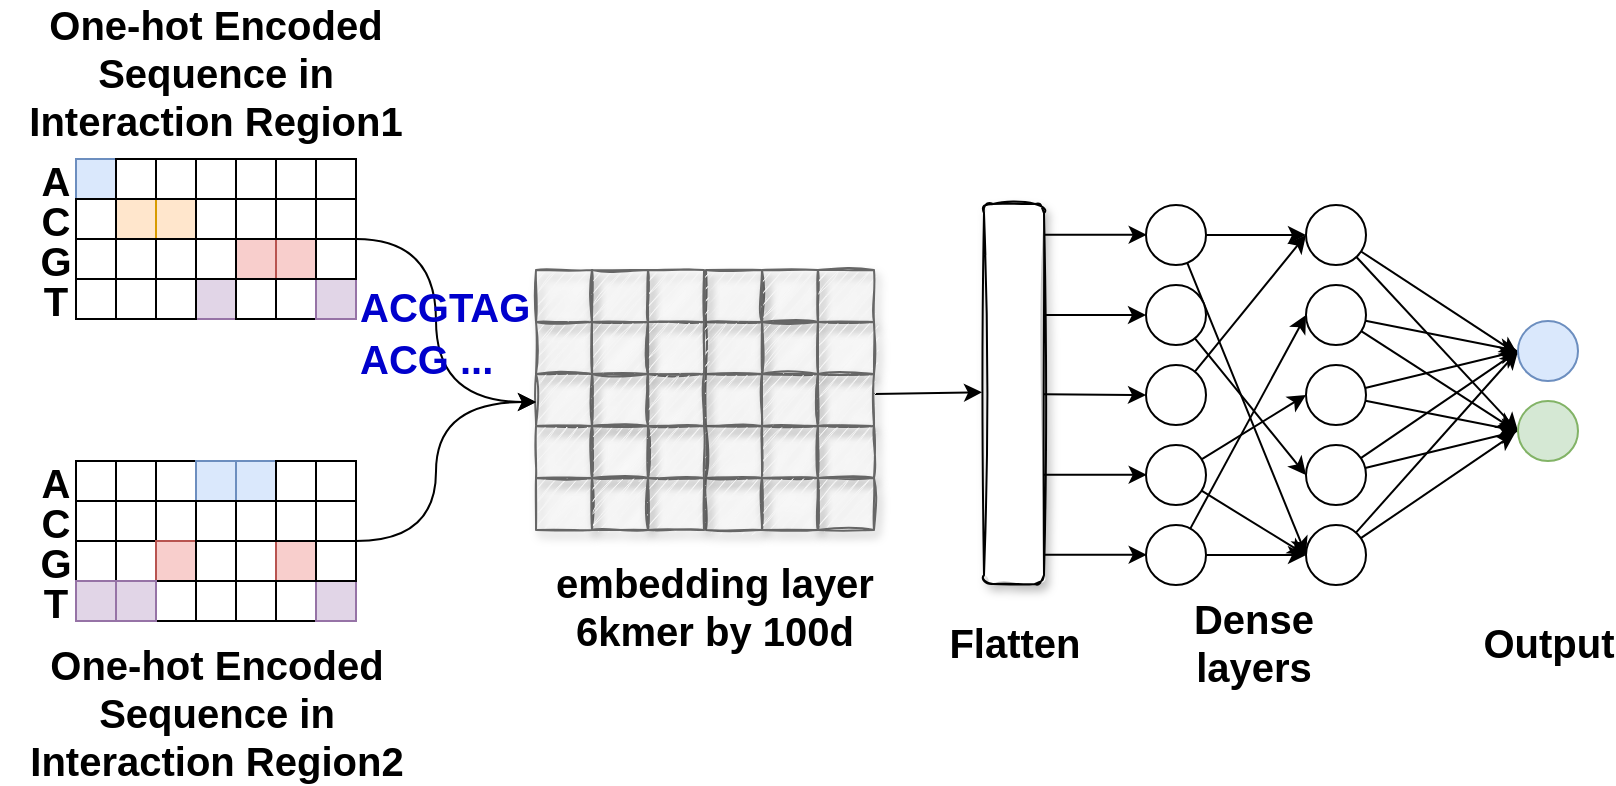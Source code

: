 <mxfile version="14.8.5" type="github">
  <diagram id="gIogGsXuzQi1VI0tjLUq" name="Page-1">
    <mxGraphModel dx="981" dy="526" grid="1" gridSize="10" guides="1" tooltips="1" connect="1" arrows="1" fold="1" page="1" pageScale="1" pageWidth="4681" pageHeight="3300" math="0" shadow="0">
      <root>
        <mxCell id="0" />
        <mxCell id="1" parent="0" />
        <mxCell id="4BS046eD1vQbMhQOOICh-2" value="" style="rounded=0;whiteSpace=wrap;html=1;shadow=1;glass=0;sketch=1;fillColor=#f5f5f5;strokeColor=#666666;fontColor=#333333;fontStyle=1;fontSize=20;" vertex="1" parent="1">
          <mxGeometry x="615" y="259" width="28" height="26" as="geometry" />
        </mxCell>
        <mxCell id="4BS046eD1vQbMhQOOICh-3" value="" style="rounded=0;whiteSpace=wrap;html=1;shadow=1;glass=0;sketch=1;fillColor=#f5f5f5;strokeColor=#666666;fontColor=#333333;fontStyle=1;fontSize=20;" vertex="1" parent="1">
          <mxGeometry x="643" y="259" width="28" height="26" as="geometry" />
        </mxCell>
        <mxCell id="4BS046eD1vQbMhQOOICh-4" value="" style="rounded=0;whiteSpace=wrap;html=1;shadow=1;glass=0;sketch=1;fillColor=#f5f5f5;strokeColor=#666666;fontColor=#333333;fontStyle=1;fontSize=20;" vertex="1" parent="1">
          <mxGeometry x="671" y="259" width="28" height="26" as="geometry" />
        </mxCell>
        <mxCell id="4BS046eD1vQbMhQOOICh-5" value="" style="rounded=0;whiteSpace=wrap;html=1;shadow=1;glass=0;sketch=1;fillColor=#f5f5f5;strokeColor=#666666;fontColor=#333333;fontStyle=1;fontSize=20;" vertex="1" parent="1">
          <mxGeometry x="615" y="285" width="28" height="26" as="geometry" />
        </mxCell>
        <mxCell id="4BS046eD1vQbMhQOOICh-6" value="" style="rounded=0;whiteSpace=wrap;html=1;shadow=1;glass=0;sketch=1;fillColor=#f5f5f5;strokeColor=#666666;fontColor=#333333;fontStyle=1;fontSize=20;" vertex="1" parent="1">
          <mxGeometry x="643" y="285" width="28" height="26" as="geometry" />
        </mxCell>
        <mxCell id="4BS046eD1vQbMhQOOICh-7" value="" style="rounded=0;whiteSpace=wrap;html=1;shadow=1;glass=0;sketch=1;fillColor=#f5f5f5;strokeColor=#666666;fontColor=#333333;fontStyle=1;fontSize=20;" vertex="1" parent="1">
          <mxGeometry x="671" y="285" width="28" height="26" as="geometry" />
        </mxCell>
        <mxCell id="4BS046eD1vQbMhQOOICh-8" value="" style="rounded=0;whiteSpace=wrap;html=1;shadow=1;glass=0;sketch=1;fillColor=#f5f5f5;strokeColor=#666666;fontColor=#333333;fontStyle=1;fontSize=20;" vertex="1" parent="1">
          <mxGeometry x="615" y="311" width="28" height="26" as="geometry" />
        </mxCell>
        <mxCell id="4BS046eD1vQbMhQOOICh-9" value="" style="rounded=0;whiteSpace=wrap;html=1;shadow=1;glass=0;sketch=1;fillColor=#f5f5f5;strokeColor=#666666;fontColor=#333333;fontStyle=1;fontSize=20;" vertex="1" parent="1">
          <mxGeometry x="643" y="311" width="28" height="26" as="geometry" />
        </mxCell>
        <mxCell id="4BS046eD1vQbMhQOOICh-156" style="edgeStyle=none;rounded=0;orthogonalLoop=1;jettySize=auto;html=1;fontStyle=1;fontSize=20;" edge="1" parent="1">
          <mxGeometry relative="1" as="geometry">
            <mxPoint x="699" y="321" as="sourcePoint" />
            <mxPoint x="753.001" y="320.183" as="targetPoint" />
          </mxGeometry>
        </mxCell>
        <mxCell id="4BS046eD1vQbMhQOOICh-10" value="" style="rounded=0;whiteSpace=wrap;html=1;shadow=1;glass=0;sketch=1;fillColor=#f5f5f5;strokeColor=#666666;fontColor=#333333;fontStyle=1;fontSize=20;" vertex="1" parent="1">
          <mxGeometry x="671" y="311" width="28" height="26" as="geometry" />
        </mxCell>
        <mxCell id="4BS046eD1vQbMhQOOICh-11" value="" style="rounded=0;whiteSpace=wrap;html=1;shadow=1;glass=0;sketch=1;fillColor=#f5f5f5;strokeColor=#666666;fontColor=#333333;fontStyle=1;fontSize=20;" vertex="1" parent="1">
          <mxGeometry x="615" y="337" width="28" height="26" as="geometry" />
        </mxCell>
        <mxCell id="4BS046eD1vQbMhQOOICh-12" value="" style="rounded=0;whiteSpace=wrap;html=1;shadow=1;glass=0;sketch=1;fillColor=#f5f5f5;strokeColor=#666666;fontColor=#333333;fontStyle=1;fontSize=20;" vertex="1" parent="1">
          <mxGeometry x="643" y="337" width="28" height="26" as="geometry" />
        </mxCell>
        <mxCell id="4BS046eD1vQbMhQOOICh-13" value="" style="rounded=0;whiteSpace=wrap;html=1;shadow=1;glass=0;sketch=1;fillColor=#f5f5f5;strokeColor=#666666;fontColor=#333333;fontStyle=1;fontSize=20;" vertex="1" parent="1">
          <mxGeometry x="671" y="337" width="28" height="26" as="geometry" />
        </mxCell>
        <mxCell id="4BS046eD1vQbMhQOOICh-14" value="" style="rounded=0;whiteSpace=wrap;html=1;shadow=1;glass=0;sketch=1;fillColor=#f5f5f5;strokeColor=#666666;fontColor=#333333;fontStyle=1;fontSize=20;" vertex="1" parent="1">
          <mxGeometry x="615" y="363" width="28" height="26" as="geometry" />
        </mxCell>
        <mxCell id="4BS046eD1vQbMhQOOICh-15" value="" style="rounded=0;whiteSpace=wrap;html=1;shadow=1;glass=0;sketch=1;fillColor=#f5f5f5;strokeColor=#666666;fontColor=#333333;fontStyle=1;fontSize=20;" vertex="1" parent="1">
          <mxGeometry x="643" y="363" width="28" height="26" as="geometry" />
        </mxCell>
        <mxCell id="4BS046eD1vQbMhQOOICh-16" value="" style="rounded=0;whiteSpace=wrap;html=1;shadow=1;glass=0;sketch=1;fillColor=#f5f5f5;strokeColor=#666666;fontColor=#333333;fontStyle=1;fontSize=20;" vertex="1" parent="1">
          <mxGeometry x="671" y="363" width="28" height="26" as="geometry" />
        </mxCell>
        <mxCell id="4BS046eD1vQbMhQOOICh-17" value="" style="rounded=0;whiteSpace=wrap;html=1;shadow=1;glass=0;sketch=1;fillColor=#f5f5f5;strokeColor=#666666;fontColor=#333333;fontStyle=1;fontSize=20;" vertex="1" parent="1">
          <mxGeometry x="530" y="259" width="28" height="26" as="geometry" />
        </mxCell>
        <mxCell id="4BS046eD1vQbMhQOOICh-18" value="" style="rounded=0;whiteSpace=wrap;html=1;shadow=1;glass=0;sketch=1;fillColor=#f5f5f5;strokeColor=#666666;fontColor=#333333;fontStyle=1;fontSize=20;" vertex="1" parent="1">
          <mxGeometry x="558" y="259" width="28" height="26" as="geometry" />
        </mxCell>
        <mxCell id="4BS046eD1vQbMhQOOICh-19" value="" style="rounded=0;whiteSpace=wrap;html=1;shadow=1;glass=0;sketch=1;fillColor=#f5f5f5;strokeColor=#666666;fontColor=#333333;fontStyle=1;fontSize=20;" vertex="1" parent="1">
          <mxGeometry x="586" y="259" width="28" height="26" as="geometry" />
        </mxCell>
        <mxCell id="4BS046eD1vQbMhQOOICh-20" value="" style="rounded=0;whiteSpace=wrap;html=1;shadow=1;glass=0;sketch=1;fillColor=#f5f5f5;strokeColor=#666666;fontColor=#333333;fontStyle=1;fontSize=20;" vertex="1" parent="1">
          <mxGeometry x="530" y="285" width="28" height="26" as="geometry" />
        </mxCell>
        <mxCell id="4BS046eD1vQbMhQOOICh-21" value="" style="rounded=0;whiteSpace=wrap;html=1;shadow=1;glass=0;sketch=1;fillColor=#f5f5f5;strokeColor=#666666;fontColor=#333333;fontStyle=1;fontSize=20;" vertex="1" parent="1">
          <mxGeometry x="558" y="285" width="28" height="26" as="geometry" />
        </mxCell>
        <mxCell id="4BS046eD1vQbMhQOOICh-22" value="" style="rounded=0;whiteSpace=wrap;html=1;shadow=1;glass=0;sketch=1;fillColor=#f5f5f5;strokeColor=#666666;fontColor=#333333;fontStyle=1;fontSize=20;" vertex="1" parent="1">
          <mxGeometry x="586" y="285" width="28" height="26" as="geometry" />
        </mxCell>
        <mxCell id="4BS046eD1vQbMhQOOICh-23" value="" style="rounded=0;whiteSpace=wrap;html=1;shadow=1;glass=0;sketch=1;fillColor=#f5f5f5;strokeColor=#666666;fontColor=#333333;fontStyle=1;fontSize=20;" vertex="1" parent="1">
          <mxGeometry x="530" y="311" width="28" height="26" as="geometry" />
        </mxCell>
        <mxCell id="4BS046eD1vQbMhQOOICh-24" value="" style="rounded=0;whiteSpace=wrap;html=1;shadow=1;glass=0;sketch=1;fillColor=#f5f5f5;strokeColor=#666666;fontColor=#333333;fontStyle=1;fontSize=20;" vertex="1" parent="1">
          <mxGeometry x="558" y="311" width="28" height="26" as="geometry" />
        </mxCell>
        <mxCell id="4BS046eD1vQbMhQOOICh-25" value="" style="rounded=0;whiteSpace=wrap;html=1;shadow=1;glass=0;sketch=1;fillColor=#f5f5f5;strokeColor=#666666;fontColor=#333333;fontStyle=1;fontSize=20;" vertex="1" parent="1">
          <mxGeometry x="586" y="311" width="28" height="26" as="geometry" />
        </mxCell>
        <mxCell id="4BS046eD1vQbMhQOOICh-26" value="" style="rounded=0;whiteSpace=wrap;html=1;shadow=1;glass=0;sketch=1;fillColor=#f5f5f5;strokeColor=#666666;fontColor=#333333;fontStyle=1;fontSize=20;" vertex="1" parent="1">
          <mxGeometry x="530" y="337" width="28" height="26" as="geometry" />
        </mxCell>
        <mxCell id="4BS046eD1vQbMhQOOICh-27" value="" style="rounded=0;whiteSpace=wrap;html=1;shadow=1;glass=0;sketch=1;fillColor=#f5f5f5;strokeColor=#666666;fontColor=#333333;fontStyle=1;fontSize=20;" vertex="1" parent="1">
          <mxGeometry x="558" y="337" width="28" height="26" as="geometry" />
        </mxCell>
        <mxCell id="4BS046eD1vQbMhQOOICh-28" value="" style="rounded=0;whiteSpace=wrap;html=1;shadow=1;glass=0;sketch=1;fillColor=#f5f5f5;strokeColor=#666666;fontColor=#333333;fontStyle=1;fontSize=20;" vertex="1" parent="1">
          <mxGeometry x="586" y="337" width="28" height="26" as="geometry" />
        </mxCell>
        <mxCell id="4BS046eD1vQbMhQOOICh-29" value="" style="rounded=0;whiteSpace=wrap;html=1;shadow=1;glass=0;sketch=1;fillColor=#f5f5f5;strokeColor=#666666;fontColor=#333333;fontStyle=1;fontSize=20;" vertex="1" parent="1">
          <mxGeometry x="530" y="363" width="28" height="26" as="geometry" />
        </mxCell>
        <mxCell id="4BS046eD1vQbMhQOOICh-30" value="" style="rounded=0;whiteSpace=wrap;html=1;shadow=1;glass=0;sketch=1;fillColor=#f5f5f5;strokeColor=#666666;fontColor=#333333;fontStyle=1;fontSize=20;" vertex="1" parent="1">
          <mxGeometry x="558" y="363" width="28" height="26" as="geometry" />
        </mxCell>
        <mxCell id="4BS046eD1vQbMhQOOICh-31" value="" style="rounded=0;whiteSpace=wrap;html=1;shadow=1;glass=0;sketch=1;fillColor=#f5f5f5;strokeColor=#666666;fontColor=#333333;fontStyle=1;fontSize=20;" vertex="1" parent="1">
          <mxGeometry x="586" y="363" width="28" height="26" as="geometry" />
        </mxCell>
        <mxCell id="4BS046eD1vQbMhQOOICh-35" value="G" style="text;html=1;strokeColor=none;fillColor=none;align=center;verticalAlign=middle;whiteSpace=wrap;rounded=0;fontStyle=1;fontSize=20;" vertex="1" parent="1">
          <mxGeometry x="270" y="243.5" width="40" height="20" as="geometry" />
        </mxCell>
        <mxCell id="4BS046eD1vQbMhQOOICh-36" value="T" style="text;html=1;strokeColor=none;fillColor=none;align=center;verticalAlign=middle;whiteSpace=wrap;rounded=0;fontStyle=1;fontSize=20;" vertex="1" parent="1">
          <mxGeometry x="270" y="263.5" width="40" height="20" as="geometry" />
        </mxCell>
        <mxCell id="4BS046eD1vQbMhQOOICh-37" value="&lt;div style=&quot;font-size: 20px;&quot;&gt;A&lt;/div&gt;" style="text;html=1;strokeColor=none;fillColor=none;align=center;verticalAlign=middle;whiteSpace=wrap;rounded=0;fontStyle=1;fontSize=20;" vertex="1" parent="1">
          <mxGeometry x="270" y="203.5" width="40" height="20" as="geometry" />
        </mxCell>
        <mxCell id="4BS046eD1vQbMhQOOICh-38" value="C" style="text;html=1;strokeColor=none;fillColor=none;align=center;verticalAlign=middle;whiteSpace=wrap;rounded=0;fontStyle=1;fontSize=20;" vertex="1" parent="1">
          <mxGeometry x="270" y="223.5" width="40" height="20" as="geometry" />
        </mxCell>
        <mxCell id="4BS046eD1vQbMhQOOICh-39" value="" style="whiteSpace=wrap;html=1;aspect=fixed;fillColor=#dae8fc;strokeColor=#6c8ebf;fontStyle=1;fontSize=20;" vertex="1" parent="1">
          <mxGeometry x="300" y="203.5" width="20" height="20" as="geometry" />
        </mxCell>
        <mxCell id="4BS046eD1vQbMhQOOICh-40" value="" style="whiteSpace=wrap;html=1;aspect=fixed;fontStyle=1;fontSize=20;" vertex="1" parent="1">
          <mxGeometry x="320" y="223.5" width="20" height="20" as="geometry" />
        </mxCell>
        <mxCell id="4BS046eD1vQbMhQOOICh-41" value="" style="whiteSpace=wrap;html=1;aspect=fixed;fillColor=#ffe6cc;strokeColor=#d79b00;fontStyle=1;fontSize=20;" vertex="1" parent="1">
          <mxGeometry x="320" y="223.5" width="20" height="20" as="geometry" />
        </mxCell>
        <mxCell id="4BS046eD1vQbMhQOOICh-42" value="" style="whiteSpace=wrap;html=1;aspect=fixed;fillColor=#ffe6cc;strokeColor=#d79b00;fontStyle=1;fontSize=20;" vertex="1" parent="1">
          <mxGeometry x="340" y="223.5" width="20" height="20" as="geometry" />
        </mxCell>
        <mxCell id="4BS046eD1vQbMhQOOICh-43" value="" style="whiteSpace=wrap;html=1;aspect=fixed;fillColor=#e1d5e7;strokeColor=#9673a6;fontStyle=1;fontSize=20;" vertex="1" parent="1">
          <mxGeometry x="360" y="263.5" width="20" height="20" as="geometry" />
        </mxCell>
        <mxCell id="4BS046eD1vQbMhQOOICh-44" value="" style="whiteSpace=wrap;html=1;aspect=fixed;fillColor=#f8cecc;strokeColor=#b85450;fontStyle=1;fontSize=20;" vertex="1" parent="1">
          <mxGeometry x="380" y="243.5" width="20" height="20" as="geometry" />
        </mxCell>
        <mxCell id="4BS046eD1vQbMhQOOICh-45" value="" style="whiteSpace=wrap;html=1;aspect=fixed;fillColor=#f8cecc;strokeColor=#b85450;fontStyle=1;fontSize=20;" vertex="1" parent="1">
          <mxGeometry x="400" y="243.5" width="20" height="20" as="geometry" />
        </mxCell>
        <mxCell id="4BS046eD1vQbMhQOOICh-46" value="" style="rounded=0;whiteSpace=wrap;html=1;fontStyle=1;fontSize=20;" vertex="1" parent="1">
          <mxGeometry x="300" y="223.5" width="20" height="20" as="geometry" />
        </mxCell>
        <mxCell id="4BS046eD1vQbMhQOOICh-47" value="" style="rounded=0;whiteSpace=wrap;html=1;fontStyle=1;fontSize=20;" vertex="1" parent="1">
          <mxGeometry x="300" y="243.5" width="20" height="20" as="geometry" />
        </mxCell>
        <mxCell id="4BS046eD1vQbMhQOOICh-48" value="" style="rounded=0;whiteSpace=wrap;html=1;fontStyle=1;fontSize=20;" vertex="1" parent="1">
          <mxGeometry x="320" y="243.5" width="20" height="20" as="geometry" />
        </mxCell>
        <mxCell id="4BS046eD1vQbMhQOOICh-49" value="" style="rounded=0;whiteSpace=wrap;html=1;fontStyle=1;fontSize=20;" vertex="1" parent="1">
          <mxGeometry x="340" y="243.5" width="20" height="20" as="geometry" />
        </mxCell>
        <mxCell id="4BS046eD1vQbMhQOOICh-50" value="" style="rounded=0;whiteSpace=wrap;html=1;fontStyle=1;fontSize=20;" vertex="1" parent="1">
          <mxGeometry x="360" y="243.5" width="20" height="20" as="geometry" />
        </mxCell>
        <mxCell id="4BS046eD1vQbMhQOOICh-51" value="" style="rounded=0;whiteSpace=wrap;html=1;fontStyle=1;fontSize=20;" vertex="1" parent="1">
          <mxGeometry x="340" y="263.5" width="20" height="20" as="geometry" />
        </mxCell>
        <mxCell id="4BS046eD1vQbMhQOOICh-52" value="" style="rounded=0;whiteSpace=wrap;html=1;fontStyle=1;fontSize=20;" vertex="1" parent="1">
          <mxGeometry x="300" y="263.5" width="20" height="20" as="geometry" />
        </mxCell>
        <mxCell id="4BS046eD1vQbMhQOOICh-53" value="" style="rounded=0;whiteSpace=wrap;html=1;fontStyle=1;fontSize=20;" vertex="1" parent="1">
          <mxGeometry x="320" y="263.5" width="20" height="20" as="geometry" />
        </mxCell>
        <mxCell id="4BS046eD1vQbMhQOOICh-54" value="" style="rounded=0;whiteSpace=wrap;html=1;fontStyle=1;fontSize=20;" vertex="1" parent="1">
          <mxGeometry x="380" y="263.5" width="20" height="20" as="geometry" />
        </mxCell>
        <mxCell id="4BS046eD1vQbMhQOOICh-55" value="" style="rounded=0;whiteSpace=wrap;html=1;fontStyle=1;fontSize=20;" vertex="1" parent="1">
          <mxGeometry x="400" y="263.5" width="20" height="20" as="geometry" />
        </mxCell>
        <mxCell id="4BS046eD1vQbMhQOOICh-56" value="" style="rounded=0;whiteSpace=wrap;html=1;fontStyle=1;fontSize=20;" vertex="1" parent="1">
          <mxGeometry x="320" y="203.5" width="20" height="20" as="geometry" />
        </mxCell>
        <mxCell id="4BS046eD1vQbMhQOOICh-57" value="" style="rounded=0;whiteSpace=wrap;html=1;fontStyle=1;fontSize=20;" vertex="1" parent="1">
          <mxGeometry x="340" y="203.5" width="20" height="20" as="geometry" />
        </mxCell>
        <mxCell id="4BS046eD1vQbMhQOOICh-58" value="" style="rounded=0;whiteSpace=wrap;html=1;fontStyle=1;fontSize=20;" vertex="1" parent="1">
          <mxGeometry x="360" y="203.5" width="20" height="20" as="geometry" />
        </mxCell>
        <mxCell id="4BS046eD1vQbMhQOOICh-59" value="" style="rounded=0;whiteSpace=wrap;html=1;fontStyle=1;fontSize=20;" vertex="1" parent="1">
          <mxGeometry x="380" y="203.5" width="20" height="20" as="geometry" />
        </mxCell>
        <mxCell id="4BS046eD1vQbMhQOOICh-60" value="" style="rounded=0;whiteSpace=wrap;html=1;fontStyle=1;fontSize=20;" vertex="1" parent="1">
          <mxGeometry x="360" y="223.5" width="20" height="20" as="geometry" />
        </mxCell>
        <mxCell id="4BS046eD1vQbMhQOOICh-61" value="" style="rounded=0;whiteSpace=wrap;html=1;fontStyle=1;fontSize=20;" vertex="1" parent="1">
          <mxGeometry x="380" y="223.5" width="20" height="20" as="geometry" />
        </mxCell>
        <mxCell id="4BS046eD1vQbMhQOOICh-62" value="" style="rounded=0;whiteSpace=wrap;html=1;fontStyle=1;fontSize=20;" vertex="1" parent="1">
          <mxGeometry x="400" y="223.5" width="20" height="20" as="geometry" />
        </mxCell>
        <mxCell id="4BS046eD1vQbMhQOOICh-63" value="" style="rounded=0;whiteSpace=wrap;html=1;fontStyle=1;fontSize=20;" vertex="1" parent="1">
          <mxGeometry x="400" y="203.5" width="20" height="20" as="geometry" />
        </mxCell>
        <mxCell id="4BS046eD1vQbMhQOOICh-64" value="" style="whiteSpace=wrap;html=1;aspect=fixed;fillColor=#e1d5e7;strokeColor=#9673a6;fontStyle=1;fontSize=20;" vertex="1" parent="1">
          <mxGeometry x="420" y="263.5" width="20" height="20" as="geometry" />
        </mxCell>
        <mxCell id="4BS046eD1vQbMhQOOICh-65" value="" style="rounded=0;whiteSpace=wrap;html=1;fontStyle=1;fontSize=20;" vertex="1" parent="1">
          <mxGeometry x="420" y="243.5" width="20" height="20" as="geometry" />
        </mxCell>
        <mxCell id="4BS046eD1vQbMhQOOICh-66" value="" style="rounded=0;whiteSpace=wrap;html=1;fontStyle=1;fontSize=20;" vertex="1" parent="1">
          <mxGeometry x="420" y="203.5" width="20" height="20" as="geometry" />
        </mxCell>
        <mxCell id="4BS046eD1vQbMhQOOICh-67" style="edgeStyle=orthogonalEdgeStyle;curved=1;rounded=0;orthogonalLoop=1;jettySize=auto;html=1;entryX=0;entryY=0.5;entryDx=0;entryDy=0;exitX=1;exitY=1;exitDx=0;exitDy=0;fontStyle=1;fontSize=20;" edge="1" parent="1" source="4BS046eD1vQbMhQOOICh-68">
          <mxGeometry relative="1" as="geometry">
            <mxPoint x="530" y="325" as="targetPoint" />
            <Array as="points">
              <mxPoint x="480" y="244" />
              <mxPoint x="480" y="325" />
            </Array>
          </mxGeometry>
        </mxCell>
        <mxCell id="4BS046eD1vQbMhQOOICh-68" value="" style="rounded=0;whiteSpace=wrap;html=1;fontStyle=1;fontSize=20;" vertex="1" parent="1">
          <mxGeometry x="420" y="223.5" width="20" height="20" as="geometry" />
        </mxCell>
        <mxCell id="4BS046eD1vQbMhQOOICh-69" value="G" style="text;html=1;strokeColor=none;fillColor=none;align=center;verticalAlign=middle;whiteSpace=wrap;rounded=0;fontStyle=1;fontSize=20;" vertex="1" parent="1">
          <mxGeometry x="270" y="394.5" width="40" height="20" as="geometry" />
        </mxCell>
        <mxCell id="4BS046eD1vQbMhQOOICh-70" value="T" style="text;html=1;strokeColor=none;fillColor=none;align=center;verticalAlign=middle;whiteSpace=wrap;rounded=0;fontStyle=1;fontSize=20;" vertex="1" parent="1">
          <mxGeometry x="270" y="414.5" width="40" height="20" as="geometry" />
        </mxCell>
        <mxCell id="4BS046eD1vQbMhQOOICh-71" value="&lt;div style=&quot;font-size: 20px;&quot;&gt;A&lt;/div&gt;" style="text;html=1;strokeColor=none;fillColor=none;align=center;verticalAlign=middle;whiteSpace=wrap;rounded=0;fontStyle=1;fontSize=20;" vertex="1" parent="1">
          <mxGeometry x="270" y="354.5" width="40" height="20" as="geometry" />
        </mxCell>
        <mxCell id="4BS046eD1vQbMhQOOICh-72" value="C" style="text;html=1;strokeColor=none;fillColor=none;align=center;verticalAlign=middle;whiteSpace=wrap;rounded=0;fontStyle=1;fontSize=20;" vertex="1" parent="1">
          <mxGeometry x="270" y="374.5" width="40" height="20" as="geometry" />
        </mxCell>
        <mxCell id="4BS046eD1vQbMhQOOICh-73" value="" style="whiteSpace=wrap;html=1;aspect=fixed;fontStyle=1;fontSize=20;" vertex="1" parent="1">
          <mxGeometry x="300" y="354.5" width="20" height="20" as="geometry" />
        </mxCell>
        <mxCell id="4BS046eD1vQbMhQOOICh-74" value="" style="whiteSpace=wrap;html=1;aspect=fixed;fontStyle=1;fontSize=20;" vertex="1" parent="1">
          <mxGeometry x="320" y="374.5" width="20" height="20" as="geometry" />
        </mxCell>
        <mxCell id="4BS046eD1vQbMhQOOICh-75" value="" style="whiteSpace=wrap;html=1;aspect=fixed;fontStyle=1;fontSize=20;" vertex="1" parent="1">
          <mxGeometry x="320" y="374.5" width="20" height="20" as="geometry" />
        </mxCell>
        <mxCell id="4BS046eD1vQbMhQOOICh-76" value="" style="whiteSpace=wrap;html=1;aspect=fixed;fontStyle=1;fontSize=20;" vertex="1" parent="1">
          <mxGeometry x="340" y="374.5" width="20" height="20" as="geometry" />
        </mxCell>
        <mxCell id="4BS046eD1vQbMhQOOICh-77" value="" style="whiteSpace=wrap;html=1;aspect=fixed;fontStyle=1;fontSize=20;" vertex="1" parent="1">
          <mxGeometry x="360" y="414.5" width="20" height="20" as="geometry" />
        </mxCell>
        <mxCell id="4BS046eD1vQbMhQOOICh-78" value="" style="whiteSpace=wrap;html=1;aspect=fixed;fontStyle=1;fontSize=20;" vertex="1" parent="1">
          <mxGeometry x="380" y="394.5" width="20" height="20" as="geometry" />
        </mxCell>
        <mxCell id="4BS046eD1vQbMhQOOICh-79" value="" style="whiteSpace=wrap;html=1;aspect=fixed;fillColor=#f8cecc;strokeColor=#b85450;fontStyle=1;fontSize=20;" vertex="1" parent="1">
          <mxGeometry x="400" y="394.5" width="20" height="20" as="geometry" />
        </mxCell>
        <mxCell id="4BS046eD1vQbMhQOOICh-80" value="" style="rounded=0;whiteSpace=wrap;html=1;fontStyle=1;fontSize=20;" vertex="1" parent="1">
          <mxGeometry x="300" y="374.5" width="20" height="20" as="geometry" />
        </mxCell>
        <mxCell id="4BS046eD1vQbMhQOOICh-81" value="" style="rounded=0;whiteSpace=wrap;html=1;fontStyle=1;fontSize=20;" vertex="1" parent="1">
          <mxGeometry x="300" y="394.5" width="20" height="20" as="geometry" />
        </mxCell>
        <mxCell id="4BS046eD1vQbMhQOOICh-82" value="" style="rounded=0;whiteSpace=wrap;html=1;fontStyle=1;fontSize=20;" vertex="1" parent="1">
          <mxGeometry x="320" y="394.5" width="20" height="20" as="geometry" />
        </mxCell>
        <mxCell id="4BS046eD1vQbMhQOOICh-83" value="" style="rounded=0;whiteSpace=wrap;html=1;fillColor=#f8cecc;strokeColor=#b85450;fontStyle=1;fontSize=20;" vertex="1" parent="1">
          <mxGeometry x="340" y="394.5" width="20" height="20" as="geometry" />
        </mxCell>
        <mxCell id="4BS046eD1vQbMhQOOICh-84" value="" style="rounded=0;whiteSpace=wrap;html=1;fontStyle=1;fontSize=20;" vertex="1" parent="1">
          <mxGeometry x="360" y="394.5" width="20" height="20" as="geometry" />
        </mxCell>
        <mxCell id="4BS046eD1vQbMhQOOICh-85" value="" style="rounded=0;whiteSpace=wrap;html=1;fontStyle=1;fontSize=20;" vertex="1" parent="1">
          <mxGeometry x="340" y="414.5" width="20" height="20" as="geometry" />
        </mxCell>
        <mxCell id="4BS046eD1vQbMhQOOICh-86" value="" style="rounded=0;whiteSpace=wrap;html=1;fillColor=#e1d5e7;strokeColor=#9673a6;fontStyle=1;fontSize=20;" vertex="1" parent="1">
          <mxGeometry x="300" y="414.5" width="20" height="20" as="geometry" />
        </mxCell>
        <mxCell id="4BS046eD1vQbMhQOOICh-87" value="" style="rounded=0;whiteSpace=wrap;html=1;fillColor=#e1d5e7;strokeColor=#9673a6;fontStyle=1;fontSize=20;" vertex="1" parent="1">
          <mxGeometry x="320" y="414.5" width="20" height="20" as="geometry" />
        </mxCell>
        <mxCell id="4BS046eD1vQbMhQOOICh-88" value="" style="rounded=0;whiteSpace=wrap;html=1;fontStyle=1;fontSize=20;" vertex="1" parent="1">
          <mxGeometry x="380" y="414.5" width="20" height="20" as="geometry" />
        </mxCell>
        <mxCell id="4BS046eD1vQbMhQOOICh-89" value="" style="rounded=0;whiteSpace=wrap;html=1;fontStyle=1;fontSize=20;" vertex="1" parent="1">
          <mxGeometry x="400" y="414.5" width="20" height="20" as="geometry" />
        </mxCell>
        <mxCell id="4BS046eD1vQbMhQOOICh-90" value="" style="rounded=0;whiteSpace=wrap;html=1;fontStyle=1;fontSize=20;" vertex="1" parent="1">
          <mxGeometry x="320" y="354.5" width="20" height="20" as="geometry" />
        </mxCell>
        <mxCell id="4BS046eD1vQbMhQOOICh-91" value="" style="rounded=0;whiteSpace=wrap;html=1;fontStyle=1;fontSize=20;" vertex="1" parent="1">
          <mxGeometry x="340" y="354.5" width="20" height="20" as="geometry" />
        </mxCell>
        <mxCell id="4BS046eD1vQbMhQOOICh-92" value="" style="rounded=0;whiteSpace=wrap;html=1;fillColor=#dae8fc;strokeColor=#6c8ebf;fontStyle=1;fontSize=20;" vertex="1" parent="1">
          <mxGeometry x="360" y="354.5" width="20" height="20" as="geometry" />
        </mxCell>
        <mxCell id="4BS046eD1vQbMhQOOICh-93" value="" style="rounded=0;whiteSpace=wrap;html=1;fillColor=#dae8fc;strokeColor=#6c8ebf;fontStyle=1;fontSize=20;" vertex="1" parent="1">
          <mxGeometry x="380" y="354.5" width="20" height="20" as="geometry" />
        </mxCell>
        <mxCell id="4BS046eD1vQbMhQOOICh-94" value="" style="rounded=0;whiteSpace=wrap;html=1;fontStyle=1;fontSize=20;" vertex="1" parent="1">
          <mxGeometry x="360" y="374.5" width="20" height="20" as="geometry" />
        </mxCell>
        <mxCell id="4BS046eD1vQbMhQOOICh-95" value="" style="rounded=0;whiteSpace=wrap;html=1;fontStyle=1;fontSize=20;" vertex="1" parent="1">
          <mxGeometry x="380" y="374.5" width="20" height="20" as="geometry" />
        </mxCell>
        <mxCell id="4BS046eD1vQbMhQOOICh-96" value="" style="rounded=0;whiteSpace=wrap;html=1;fontStyle=1;fontSize=20;" vertex="1" parent="1">
          <mxGeometry x="400" y="374.5" width="20" height="20" as="geometry" />
        </mxCell>
        <mxCell id="4BS046eD1vQbMhQOOICh-97" value="" style="rounded=0;whiteSpace=wrap;html=1;fontStyle=1;fontSize=20;" vertex="1" parent="1">
          <mxGeometry x="400" y="354.5" width="20" height="20" as="geometry" />
        </mxCell>
        <mxCell id="4BS046eD1vQbMhQOOICh-98" value="" style="whiteSpace=wrap;html=1;aspect=fixed;fillColor=#e1d5e7;strokeColor=#9673a6;fontStyle=1;fontSize=20;" vertex="1" parent="1">
          <mxGeometry x="420" y="414.5" width="20" height="20" as="geometry" />
        </mxCell>
        <mxCell id="4BS046eD1vQbMhQOOICh-99" value="" style="rounded=0;whiteSpace=wrap;html=1;fontStyle=1;fontSize=20;" vertex="1" parent="1">
          <mxGeometry x="420" y="394.5" width="20" height="20" as="geometry" />
        </mxCell>
        <mxCell id="4BS046eD1vQbMhQOOICh-100" value="" style="rounded=0;whiteSpace=wrap;html=1;fontStyle=1;fontSize=20;" vertex="1" parent="1">
          <mxGeometry x="420" y="354.5" width="20" height="20" as="geometry" />
        </mxCell>
        <mxCell id="4BS046eD1vQbMhQOOICh-101" style="edgeStyle=orthogonalEdgeStyle;curved=1;rounded=0;orthogonalLoop=1;jettySize=auto;html=1;entryX=0;entryY=0.5;entryDx=0;entryDy=0;exitX=1;exitY=1;exitDx=0;exitDy=0;fontStyle=1;fontSize=20;" edge="1" parent="1" source="4BS046eD1vQbMhQOOICh-102">
          <mxGeometry relative="1" as="geometry">
            <mxPoint x="530" y="325" as="targetPoint" />
            <Array as="points">
              <mxPoint x="480" y="394" />
              <mxPoint x="480" y="325" />
            </Array>
          </mxGeometry>
        </mxCell>
        <mxCell id="4BS046eD1vQbMhQOOICh-102" value="" style="rounded=0;whiteSpace=wrap;html=1;fontStyle=1;fontSize=20;" vertex="1" parent="1">
          <mxGeometry x="420" y="374.5" width="20" height="20" as="geometry" />
        </mxCell>
        <mxCell id="4BS046eD1vQbMhQOOICh-157" value="One-hot Encoded Sequence in Interaction Region1" style="text;html=1;strokeColor=none;fillColor=none;align=center;verticalAlign=middle;whiteSpace=wrap;rounded=0;fontStyle=1;fontSize=20;" vertex="1" parent="1">
          <mxGeometry x="270" y="150" width="200" height="20" as="geometry" />
        </mxCell>
        <mxCell id="4BS046eD1vQbMhQOOICh-158" value="&lt;div style=&quot;font-size: 20px;&quot;&gt;One-hot Encoded Sequence in Interaction Region2&lt;/div&gt;" style="text;html=1;strokeColor=none;fillColor=none;align=center;verticalAlign=middle;whiteSpace=wrap;rounded=0;fontStyle=1;fontSize=20;" vertex="1" parent="1">
          <mxGeometry x="262.5" y="470" width="215" height="20" as="geometry" />
        </mxCell>
        <mxCell id="4BS046eD1vQbMhQOOICh-159" value="&lt;div style=&quot;font-size: 20px;&quot;&gt;embedding layer&lt;/div&gt;&lt;div style=&quot;font-size: 20px;&quot;&gt;6kmer by 100d&lt;/div&gt;" style="text;html=1;strokeColor=none;fillColor=none;align=center;verticalAlign=middle;whiteSpace=wrap;rounded=0;fontStyle=1;fontSize=20;" vertex="1" parent="1">
          <mxGeometry x="530" y="416.5" width="179" height="20" as="geometry" />
        </mxCell>
        <mxCell id="4BS046eD1vQbMhQOOICh-160" value="&lt;font style=&quot;font-size: 20px;&quot; color=&quot;#0000CC&quot;&gt;ACGTAG&lt;/font&gt;" style="text;whiteSpace=wrap;html=1;fontStyle=1;fontSize=20;" vertex="1" parent="1">
          <mxGeometry x="440" y="258.5" width="70" height="30" as="geometry" />
        </mxCell>
        <mxCell id="4BS046eD1vQbMhQOOICh-161" value="&lt;font style=&quot;font-size: 20px;&quot; color=&quot;#0000CC&quot;&gt;ACG ...&lt;/font&gt;" style="text;whiteSpace=wrap;html=1;fontStyle=1;fontSize=20;" vertex="1" parent="1">
          <mxGeometry x="440" y="284.5" width="70" height="30" as="geometry" />
        </mxCell>
        <mxCell id="4BS046eD1vQbMhQOOICh-162" value="Dense layers" style="text;html=1;strokeColor=none;fillColor=none;align=center;verticalAlign=middle;whiteSpace=wrap;rounded=0;fontStyle=1;fontSize=20;" vertex="1" parent="1">
          <mxGeometry x="844" y="434.5" width="90" height="20" as="geometry" />
        </mxCell>
        <mxCell id="4BS046eD1vQbMhQOOICh-163" value="Flatten" style="text;html=1;strokeColor=none;fillColor=none;align=center;verticalAlign=middle;whiteSpace=wrap;rounded=0;fontStyle=1;fontSize=20;" vertex="1" parent="1">
          <mxGeometry x="758.5" y="434.5" width="21" height="20" as="geometry" />
        </mxCell>
        <mxCell id="4BS046eD1vQbMhQOOICh-164" style="edgeStyle=none;rounded=1;jumpSize=20;orthogonalLoop=1;jettySize=auto;html=1;entryX=0;entryY=0.5;entryDx=0;entryDy=0;strokeWidth=1;fontStyle=1;fontSize=20;" edge="1" parent="1" source="4BS046eD1vQbMhQOOICh-166" target="4BS046eD1vQbMhQOOICh-191">
          <mxGeometry relative="1" as="geometry" />
        </mxCell>
        <mxCell id="4BS046eD1vQbMhQOOICh-165" style="edgeStyle=none;rounded=0;orthogonalLoop=1;jettySize=auto;html=1;entryX=0;entryY=0.5;entryDx=0;entryDy=0;fontStyle=1;fontSize=20;" edge="1" parent="1" source="4BS046eD1vQbMhQOOICh-166" target="4BS046eD1vQbMhQOOICh-179">
          <mxGeometry relative="1" as="geometry" />
        </mxCell>
        <mxCell id="4BS046eD1vQbMhQOOICh-166" value="" style="ellipse;whiteSpace=wrap;html=1;aspect=fixed;fontStyle=1;fontSize=20;" vertex="1" parent="1">
          <mxGeometry x="835" y="226.5" width="30" height="30" as="geometry" />
        </mxCell>
        <mxCell id="4BS046eD1vQbMhQOOICh-167" style="edgeStyle=none;rounded=1;jumpSize=20;orthogonalLoop=1;jettySize=auto;html=1;entryX=0;entryY=0.5;entryDx=0;entryDy=0;strokeWidth=1;fontStyle=1;fontSize=20;" edge="1" parent="1" source="4BS046eD1vQbMhQOOICh-168" target="4BS046eD1vQbMhQOOICh-188">
          <mxGeometry relative="1" as="geometry" />
        </mxCell>
        <mxCell id="4BS046eD1vQbMhQOOICh-168" value="" style="ellipse;whiteSpace=wrap;html=1;aspect=fixed;fontStyle=1;fontSize=20;" vertex="1" parent="1">
          <mxGeometry x="835" y="266.5" width="30" height="30" as="geometry" />
        </mxCell>
        <mxCell id="4BS046eD1vQbMhQOOICh-169" style="edgeStyle=none;rounded=1;jumpSize=20;orthogonalLoop=1;jettySize=auto;html=1;entryX=0;entryY=0.5;entryDx=0;entryDy=0;strokeWidth=1;fontStyle=1;fontSize=20;" edge="1" parent="1" source="4BS046eD1vQbMhQOOICh-170" target="4BS046eD1vQbMhQOOICh-179">
          <mxGeometry relative="1" as="geometry" />
        </mxCell>
        <mxCell id="4BS046eD1vQbMhQOOICh-170" value="" style="ellipse;whiteSpace=wrap;html=1;aspect=fixed;fontStyle=1;fontSize=20;" vertex="1" parent="1">
          <mxGeometry x="835" y="306.5" width="30" height="30" as="geometry" />
        </mxCell>
        <mxCell id="4BS046eD1vQbMhQOOICh-171" style="edgeStyle=none;rounded=0;orthogonalLoop=1;jettySize=auto;html=1;entryX=0;entryY=0.5;entryDx=0;entryDy=0;fontStyle=1;fontSize=20;" edge="1" parent="1" source="4BS046eD1vQbMhQOOICh-173" target="4BS046eD1vQbMhQOOICh-185">
          <mxGeometry relative="1" as="geometry" />
        </mxCell>
        <mxCell id="4BS046eD1vQbMhQOOICh-172" style="edgeStyle=none;rounded=0;orthogonalLoop=1;jettySize=auto;html=1;entryX=0;entryY=0.5;entryDx=0;entryDy=0;fontStyle=1;fontSize=20;" edge="1" parent="1" source="4BS046eD1vQbMhQOOICh-173" target="4BS046eD1vQbMhQOOICh-191">
          <mxGeometry relative="1" as="geometry" />
        </mxCell>
        <mxCell id="4BS046eD1vQbMhQOOICh-173" value="" style="ellipse;whiteSpace=wrap;html=1;aspect=fixed;fontStyle=1;fontSize=20;" vertex="1" parent="1">
          <mxGeometry x="835" y="346.5" width="30" height="30" as="geometry" />
        </mxCell>
        <mxCell id="4BS046eD1vQbMhQOOICh-174" style="edgeStyle=none;rounded=1;jumpSize=20;orthogonalLoop=1;jettySize=auto;html=1;entryX=0;entryY=0.5;entryDx=0;entryDy=0;strokeWidth=1;fontStyle=1;fontSize=20;" edge="1" parent="1" source="4BS046eD1vQbMhQOOICh-176" target="4BS046eD1vQbMhQOOICh-182">
          <mxGeometry relative="1" as="geometry" />
        </mxCell>
        <mxCell id="4BS046eD1vQbMhQOOICh-175" style="edgeStyle=none;rounded=1;jumpSize=20;orthogonalLoop=1;jettySize=auto;html=1;entryX=0;entryY=0.5;entryDx=0;entryDy=0;strokeWidth=1;fontStyle=1;fontSize=20;" edge="1" parent="1" source="4BS046eD1vQbMhQOOICh-176" target="4BS046eD1vQbMhQOOICh-191">
          <mxGeometry relative="1" as="geometry" />
        </mxCell>
        <mxCell id="4BS046eD1vQbMhQOOICh-176" value="" style="ellipse;whiteSpace=wrap;html=1;aspect=fixed;fontStyle=1;fontSize=20;" vertex="1" parent="1">
          <mxGeometry x="835" y="386.5" width="30" height="30" as="geometry" />
        </mxCell>
        <mxCell id="4BS046eD1vQbMhQOOICh-177" style="edgeStyle=none;rounded=1;jumpSize=20;orthogonalLoop=1;jettySize=auto;html=1;entryX=0;entryY=0.5;entryDx=0;entryDy=0;strokeWidth=1;fontStyle=1;fontSize=20;" edge="1" parent="1" source="4BS046eD1vQbMhQOOICh-179" target="4BS046eD1vQbMhQOOICh-194">
          <mxGeometry relative="1" as="geometry" />
        </mxCell>
        <mxCell id="4BS046eD1vQbMhQOOICh-178" style="edgeStyle=none;rounded=1;jumpSize=20;orthogonalLoop=1;jettySize=auto;html=1;strokeWidth=1;entryX=-0.001;entryY=0.557;entryDx=0;entryDy=0;entryPerimeter=0;fontStyle=1;fontSize=20;" edge="1" parent="1" source="4BS046eD1vQbMhQOOICh-179" target="4BS046eD1vQbMhQOOICh-193">
          <mxGeometry relative="1" as="geometry">
            <mxPoint x="1015" y="321.5" as="targetPoint" />
          </mxGeometry>
        </mxCell>
        <mxCell id="4BS046eD1vQbMhQOOICh-179" value="" style="ellipse;whiteSpace=wrap;html=1;aspect=fixed;fontStyle=1;fontSize=20;" vertex="1" parent="1">
          <mxGeometry x="915" y="226.5" width="30" height="30" as="geometry" />
        </mxCell>
        <mxCell id="4BS046eD1vQbMhQOOICh-180" style="edgeStyle=none;rounded=1;jumpSize=20;orthogonalLoop=1;jettySize=auto;html=1;entryX=0;entryY=0.5;entryDx=0;entryDy=0;strokeWidth=1;fontStyle=1;fontSize=20;" edge="1" parent="1" source="4BS046eD1vQbMhQOOICh-182" target="4BS046eD1vQbMhQOOICh-193">
          <mxGeometry relative="1" as="geometry" />
        </mxCell>
        <mxCell id="4BS046eD1vQbMhQOOICh-181" style="edgeStyle=none;rounded=1;jumpSize=20;orthogonalLoop=1;jettySize=auto;html=1;strokeWidth=1;entryX=-0.057;entryY=0.483;entryDx=0;entryDy=0;entryPerimeter=0;fontStyle=1;fontSize=20;" edge="1" parent="1" source="4BS046eD1vQbMhQOOICh-182" target="4BS046eD1vQbMhQOOICh-194">
          <mxGeometry relative="1" as="geometry">
            <mxPoint x="1025" y="361.5" as="targetPoint" />
          </mxGeometry>
        </mxCell>
        <mxCell id="4BS046eD1vQbMhQOOICh-182" value="" style="ellipse;whiteSpace=wrap;html=1;aspect=fixed;fontStyle=1;fontSize=20;" vertex="1" parent="1">
          <mxGeometry x="915" y="266.5" width="30" height="30" as="geometry" />
        </mxCell>
        <mxCell id="4BS046eD1vQbMhQOOICh-183" style="edgeStyle=none;rounded=1;jumpSize=20;orthogonalLoop=1;jettySize=auto;html=1;entryX=0;entryY=0.5;entryDx=0;entryDy=0;strokeWidth=1;fontStyle=1;fontSize=20;" edge="1" parent="1" source="4BS046eD1vQbMhQOOICh-185" target="4BS046eD1vQbMhQOOICh-194">
          <mxGeometry relative="1" as="geometry" />
        </mxCell>
        <mxCell id="4BS046eD1vQbMhQOOICh-184" style="edgeStyle=none;rounded=1;jumpSize=20;orthogonalLoop=1;jettySize=auto;html=1;strokeWidth=1;entryX=0;entryY=0.5;entryDx=0;entryDy=0;fontStyle=1;fontSize=20;" edge="1" parent="1" source="4BS046eD1vQbMhQOOICh-185" target="4BS046eD1vQbMhQOOICh-193">
          <mxGeometry relative="1" as="geometry">
            <mxPoint x="1025" y="321.5" as="targetPoint" />
          </mxGeometry>
        </mxCell>
        <mxCell id="4BS046eD1vQbMhQOOICh-185" value="" style="ellipse;whiteSpace=wrap;html=1;aspect=fixed;fontStyle=1;fontSize=20;" vertex="1" parent="1">
          <mxGeometry x="915" y="306.5" width="30" height="30" as="geometry" />
        </mxCell>
        <mxCell id="4BS046eD1vQbMhQOOICh-186" style="edgeStyle=none;rounded=1;jumpSize=20;orthogonalLoop=1;jettySize=auto;html=1;entryX=0;entryY=0.5;entryDx=0;entryDy=0;strokeWidth=1;fontStyle=1;fontSize=20;" edge="1" parent="1" source="4BS046eD1vQbMhQOOICh-188" target="4BS046eD1vQbMhQOOICh-193">
          <mxGeometry relative="1" as="geometry" />
        </mxCell>
        <mxCell id="4BS046eD1vQbMhQOOICh-187" style="edgeStyle=none;rounded=1;jumpSize=20;orthogonalLoop=1;jettySize=auto;html=1;strokeWidth=1;entryX=0;entryY=0.5;entryDx=0;entryDy=0;fontStyle=1;fontSize=20;" edge="1" parent="1" source="4BS046eD1vQbMhQOOICh-188" target="4BS046eD1vQbMhQOOICh-194">
          <mxGeometry relative="1" as="geometry">
            <mxPoint x="1015" y="361.5" as="targetPoint" />
          </mxGeometry>
        </mxCell>
        <mxCell id="4BS046eD1vQbMhQOOICh-188" value="" style="ellipse;whiteSpace=wrap;html=1;aspect=fixed;fontStyle=1;fontSize=20;" vertex="1" parent="1">
          <mxGeometry x="915" y="346.5" width="30" height="30" as="geometry" />
        </mxCell>
        <mxCell id="4BS046eD1vQbMhQOOICh-189" style="edgeStyle=none;rounded=1;jumpSize=20;orthogonalLoop=1;jettySize=auto;html=1;strokeWidth=1;entryX=-0.05;entryY=0.538;entryDx=0;entryDy=0;entryPerimeter=0;fontStyle=1;fontSize=20;" edge="1" parent="1" source="4BS046eD1vQbMhQOOICh-191" target="4BS046eD1vQbMhQOOICh-194">
          <mxGeometry relative="1" as="geometry">
            <mxPoint x="1025" y="361.5" as="targetPoint" />
          </mxGeometry>
        </mxCell>
        <mxCell id="4BS046eD1vQbMhQOOICh-190" style="edgeStyle=none;rounded=1;jumpSize=20;orthogonalLoop=1;jettySize=auto;html=1;strokeWidth=1;entryX=0;entryY=0.5;entryDx=0;entryDy=0;fontStyle=1;fontSize=20;" edge="1" parent="1" source="4BS046eD1vQbMhQOOICh-191" target="4BS046eD1vQbMhQOOICh-193">
          <mxGeometry relative="1" as="geometry">
            <mxPoint x="1015" y="321.5" as="targetPoint" />
          </mxGeometry>
        </mxCell>
        <mxCell id="4BS046eD1vQbMhQOOICh-191" value="" style="ellipse;whiteSpace=wrap;html=1;aspect=fixed;fontStyle=1;fontSize=20;" vertex="1" parent="1">
          <mxGeometry x="915" y="386.5" width="30" height="30" as="geometry" />
        </mxCell>
        <mxCell id="4BS046eD1vQbMhQOOICh-192" value="&lt;div style=&quot;font-size: 20px;&quot;&gt;Output&lt;/div&gt;" style="text;html=1;strokeColor=none;fillColor=none;align=center;verticalAlign=middle;whiteSpace=wrap;rounded=0;fontStyle=1;fontSize=20;" vertex="1" parent="1">
          <mxGeometry x="1024.75" y="434.5" width="22.5" height="20" as="geometry" />
        </mxCell>
        <mxCell id="4BS046eD1vQbMhQOOICh-193" value="" style="ellipse;whiteSpace=wrap;html=1;aspect=fixed;fillColor=#dae8fc;strokeColor=#6c8ebf;fontStyle=1;fontSize=20;" vertex="1" parent="1">
          <mxGeometry x="1021" y="284.5" width="30" height="30" as="geometry" />
        </mxCell>
        <mxCell id="4BS046eD1vQbMhQOOICh-194" value="" style="ellipse;whiteSpace=wrap;html=1;aspect=fixed;fillColor=#d5e8d4;strokeColor=#82b366;fontStyle=1;fontSize=20;" vertex="1" parent="1">
          <mxGeometry x="1021" y="324.5" width="30" height="30" as="geometry" />
        </mxCell>
        <mxCell id="4BS046eD1vQbMhQOOICh-195" style="rounded=0;orthogonalLoop=1;jettySize=auto;html=1;entryX=0;entryY=0.5;entryDx=0;entryDy=0;fontStyle=1;fontSize=20;" edge="1" parent="1" source="4BS046eD1vQbMhQOOICh-196">
          <mxGeometry relative="1" as="geometry">
            <mxPoint x="835.0" y="321.5" as="targetPoint" />
          </mxGeometry>
        </mxCell>
        <mxCell id="4BS046eD1vQbMhQOOICh-196" value="" style="rounded=1;whiteSpace=wrap;html=1;shadow=1;glass=0;sketch=1;fontStyle=1;fontSize=20;" vertex="1" parent="1">
          <mxGeometry x="754" y="226" width="30" height="190" as="geometry" />
        </mxCell>
        <mxCell id="4BS046eD1vQbMhQOOICh-197" value="" style="endArrow=classic;html=1;entryX=0;entryY=0.5;entryDx=0;entryDy=0;exitX=0.989;exitY=0.292;exitDx=0;exitDy=0;exitPerimeter=0;fontStyle=1;fontSize=20;" edge="1" parent="1" source="4BS046eD1vQbMhQOOICh-196">
          <mxGeometry width="50" height="50" relative="1" as="geometry">
            <mxPoint x="785" y="334.5" as="sourcePoint" />
            <mxPoint x="835.0" y="281.5" as="targetPoint" />
          </mxGeometry>
        </mxCell>
        <mxCell id="4BS046eD1vQbMhQOOICh-198" value="" style="endArrow=classic;html=1;entryX=0;entryY=0.5;entryDx=0;entryDy=0;exitX=0.989;exitY=0.292;exitDx=0;exitDy=0;exitPerimeter=0;fontStyle=1;fontSize=20;" edge="1" parent="1">
          <mxGeometry width="50" height="50" relative="1" as="geometry">
            <mxPoint x="784" y="241.4" as="sourcePoint" />
            <mxPoint x="835.33" y="241.42" as="targetPoint" />
          </mxGeometry>
        </mxCell>
        <mxCell id="4BS046eD1vQbMhQOOICh-199" value="" style="endArrow=classic;html=1;entryX=0;entryY=0.5;entryDx=0;entryDy=0;exitX=0.989;exitY=0.292;exitDx=0;exitDy=0;exitPerimeter=0;fontStyle=1;fontSize=20;" edge="1" parent="1">
          <mxGeometry width="50" height="50" relative="1" as="geometry">
            <mxPoint x="784" y="361.4" as="sourcePoint" />
            <mxPoint x="835.33" y="361.42" as="targetPoint" />
          </mxGeometry>
        </mxCell>
        <mxCell id="4BS046eD1vQbMhQOOICh-200" value="" style="endArrow=classic;html=1;entryX=0;entryY=0.5;entryDx=0;entryDy=0;exitX=0.989;exitY=0.292;exitDx=0;exitDy=0;exitPerimeter=0;fontStyle=1;fontSize=20;" edge="1" parent="1">
          <mxGeometry width="50" height="50" relative="1" as="geometry">
            <mxPoint x="784" y="401.4" as="sourcePoint" />
            <mxPoint x="835.33" y="401.42" as="targetPoint" />
          </mxGeometry>
        </mxCell>
      </root>
    </mxGraphModel>
  </diagram>
</mxfile>
